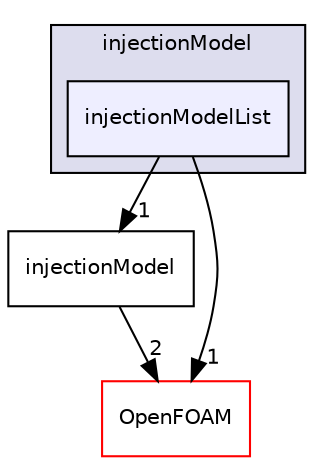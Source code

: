 digraph "src/regionModels/surfaceFilmModels/submodels/kinematic/injectionModel/injectionModelList" {
  bgcolor=transparent;
  compound=true
  node [ fontsize="10", fontname="Helvetica"];
  edge [ labelfontsize="10", labelfontname="Helvetica"];
  subgraph clusterdir_052a15cd963399c64c4750aa932b2703 {
    graph [ bgcolor="#ddddee", pencolor="black", label="injectionModel" fontname="Helvetica", fontsize="10", URL="dir_052a15cd963399c64c4750aa932b2703.html"]
  dir_c806bc3f223754b5faaacfd4b5d5ed9a [shape=box, label="injectionModelList", style="filled", fillcolor="#eeeeff", pencolor="black", URL="dir_c806bc3f223754b5faaacfd4b5d5ed9a.html"];
  }
  dir_b32ab60baa2bcd08937c716cbd0b6725 [shape=box label="injectionModel" URL="dir_b32ab60baa2bcd08937c716cbd0b6725.html"];
  dir_c5473ff19b20e6ec4dfe5c310b3778a8 [shape=box label="OpenFOAM" color="red" URL="dir_c5473ff19b20e6ec4dfe5c310b3778a8.html"];
  dir_b32ab60baa2bcd08937c716cbd0b6725->dir_c5473ff19b20e6ec4dfe5c310b3778a8 [headlabel="2", labeldistance=1.5 headhref="dir_002561_001888.html"];
  dir_c806bc3f223754b5faaacfd4b5d5ed9a->dir_b32ab60baa2bcd08937c716cbd0b6725 [headlabel="1", labeldistance=1.5 headhref="dir_002562_002561.html"];
  dir_c806bc3f223754b5faaacfd4b5d5ed9a->dir_c5473ff19b20e6ec4dfe5c310b3778a8 [headlabel="1", labeldistance=1.5 headhref="dir_002562_001888.html"];
}
